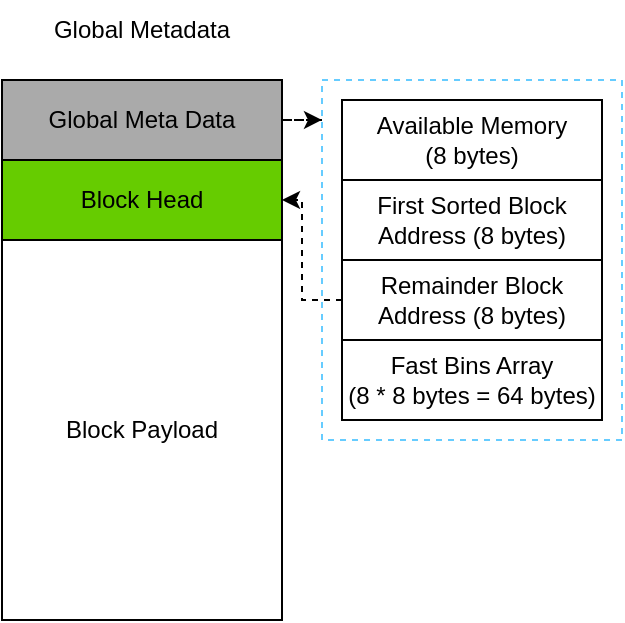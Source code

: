 <mxfile version="13.7.3" type="device"><diagram id="xZgESpvSb-MOfmQTAyCB" name="Page-1"><mxGraphModel dx="442" dy="401" grid="1" gridSize="10" guides="1" tooltips="1" connect="1" arrows="1" fold="1" page="1" pageScale="1" pageWidth="1169" pageHeight="827" math="0" shadow="0"><root><mxCell id="0"/><mxCell id="1" parent="0"/><mxCell id="DuLN0QTXojUu5U8a3am--24" value="Block Payload" style="rounded=0;whiteSpace=wrap;html=1;" parent="1" vertex="1"><mxGeometry y="120" width="140" height="190" as="geometry"/></mxCell><mxCell id="DuLN0QTXojUu5U8a3am--51" value="Global Metadata" style="text;html=1;strokeColor=none;fillColor=none;align=center;verticalAlign=middle;whiteSpace=wrap;rounded=0;dashed=1;" parent="1" vertex="1"><mxGeometry width="140" height="30" as="geometry"/></mxCell><mxCell id="DuLN0QTXojUu5U8a3am--23" value="Block Head" style="rounded=0;whiteSpace=wrap;html=1;fillColor=#66cc00;" parent="1" vertex="1"><mxGeometry y="80" width="140" height="40" as="geometry"/></mxCell><mxCell id="OzmdkYvbC0okrDBKD-R6-9" style="edgeStyle=orthogonalEdgeStyle;rounded=0;orthogonalLoop=1;jettySize=auto;html=1;entryX=0;entryY=0.111;entryDx=0;entryDy=0;entryPerimeter=0;dashed=1;" edge="1" parent="1" source="wD4riVuvmHk_b97BzaIA-135" target="OzmdkYvbC0okrDBKD-R6-1"><mxGeometry relative="1" as="geometry"/></mxCell><mxCell id="wD4riVuvmHk_b97BzaIA-135" value="Global Meta Data" style="rounded=0;whiteSpace=wrap;html=1;fillColor=#aaaaaa;" parent="1" vertex="1"><mxGeometry y="40" width="140" height="40" as="geometry"/></mxCell><mxCell id="OzmdkYvbC0okrDBKD-R6-2" value="" style="group" vertex="1" connectable="0" parent="1"><mxGeometry x="160" y="40" width="150" height="180" as="geometry"/></mxCell><mxCell id="OzmdkYvbC0okrDBKD-R6-1" value="" style="rounded=0;whiteSpace=wrap;html=1;fillColor=none;dashed=1;strokeColor=#66ccff;" vertex="1" parent="OzmdkYvbC0okrDBKD-R6-2"><mxGeometry width="150" height="180" as="geometry"/></mxCell><mxCell id="wD4riVuvmHk_b97BzaIA-136" value="Available Memory&lt;br&gt;(8 bytes)" style="rounded=0;whiteSpace=wrap;html=1;fillColor=#FFFFFF;" parent="OzmdkYvbC0okrDBKD-R6-2" vertex="1"><mxGeometry x="10" y="10" width="130" height="40" as="geometry"/></mxCell><mxCell id="wD4riVuvmHk_b97BzaIA-138" value="First Sorted Block Address (8 bytes)" style="rounded=0;whiteSpace=wrap;html=1;fillColor=#FFFFFF;" parent="OzmdkYvbC0okrDBKD-R6-2" vertex="1"><mxGeometry x="10" y="50" width="130" height="40" as="geometry"/></mxCell><mxCell id="wD4riVuvmHk_b97BzaIA-139" value="Fast Bins Array&lt;br&gt;(8 * 8 bytes = 64 bytes)" style="rounded=0;whiteSpace=wrap;html=1;" parent="OzmdkYvbC0okrDBKD-R6-2" vertex="1"><mxGeometry x="10" y="130" width="130" height="40" as="geometry"/></mxCell><mxCell id="KP5hhDTrsN5Vm98al0Lx-1" value="Remainder Block Address (8 bytes)" style="rounded=0;whiteSpace=wrap;html=1;fillColor=#FFFFFF;" parent="OzmdkYvbC0okrDBKD-R6-2" vertex="1"><mxGeometry x="10" y="90" width="130" height="40" as="geometry"/></mxCell><mxCell id="OzmdkYvbC0okrDBKD-R6-5" style="edgeStyle=orthogonalEdgeStyle;rounded=0;orthogonalLoop=1;jettySize=auto;html=1;entryX=1;entryY=0.5;entryDx=0;entryDy=0;dashed=1;" edge="1" parent="1" source="KP5hhDTrsN5Vm98al0Lx-1" target="DuLN0QTXojUu5U8a3am--23"><mxGeometry relative="1" as="geometry"><Array as="points"><mxPoint x="150" y="150"/><mxPoint x="150" y="100"/></Array></mxGeometry></mxCell></root></mxGraphModel></diagram></mxfile>